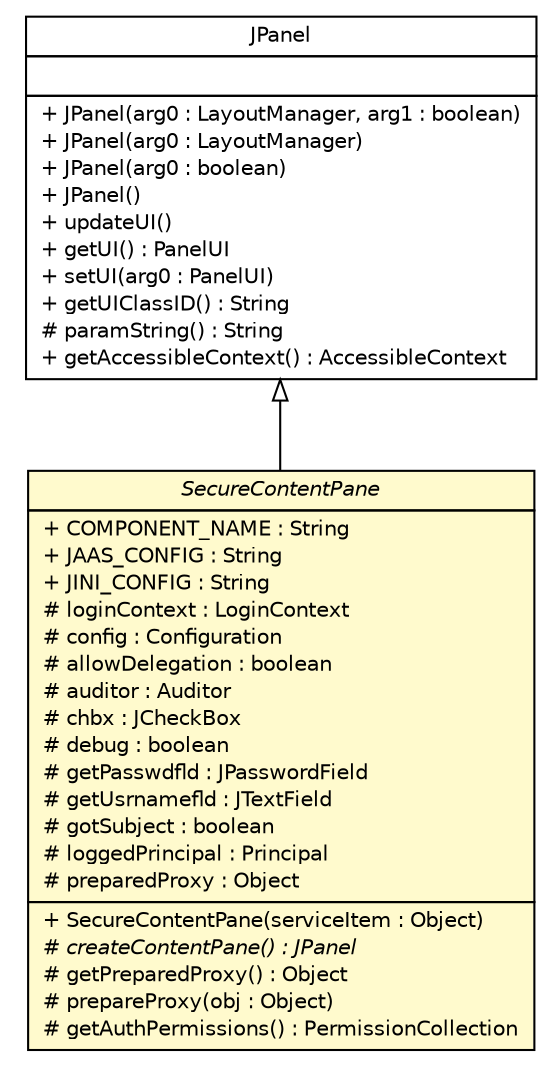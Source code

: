 #!/usr/local/bin/dot
#
# Class diagram 
# Generated by UMLGraph version R5_6 (http://www.umlgraph.org/)
#

digraph G {
	edge [fontname="Helvetica",fontsize=10,labelfontname="Helvetica",labelfontsize=10];
	node [fontname="Helvetica",fontsize=10,shape=plaintext];
	nodesep=0.25;
	ranksep=0.5;
	// sorcer.security.ui.SecureContentPane
	c286741 [label=<<table title="sorcer.security.ui.SecureContentPane" border="0" cellborder="1" cellspacing="0" cellpadding="2" port="p" bgcolor="lemonChiffon" href="./SecureContentPane.html">
		<tr><td><table border="0" cellspacing="0" cellpadding="1">
<tr><td align="center" balign="center"><font face="Helvetica-Oblique"> SecureContentPane </font></td></tr>
		</table></td></tr>
		<tr><td><table border="0" cellspacing="0" cellpadding="1">
<tr><td align="left" balign="left"> + COMPONENT_NAME : String </td></tr>
<tr><td align="left" balign="left"> + JAAS_CONFIG : String </td></tr>
<tr><td align="left" balign="left"> + JINI_CONFIG : String </td></tr>
<tr><td align="left" balign="left"> # loginContext : LoginContext </td></tr>
<tr><td align="left" balign="left"> # config : Configuration </td></tr>
<tr><td align="left" balign="left"> # allowDelegation : boolean </td></tr>
<tr><td align="left" balign="left"> # auditor : Auditor </td></tr>
<tr><td align="left" balign="left"> # chbx : JCheckBox </td></tr>
<tr><td align="left" balign="left"> # debug : boolean </td></tr>
<tr><td align="left" balign="left"> # getPasswdfld : JPasswordField </td></tr>
<tr><td align="left" balign="left"> # getUsrnamefld : JTextField </td></tr>
<tr><td align="left" balign="left"> # gotSubject : boolean </td></tr>
<tr><td align="left" balign="left"> # loggedPrincipal : Principal </td></tr>
<tr><td align="left" balign="left"> # preparedProxy : Object </td></tr>
		</table></td></tr>
		<tr><td><table border="0" cellspacing="0" cellpadding="1">
<tr><td align="left" balign="left"> + SecureContentPane(serviceItem : Object) </td></tr>
<tr><td align="left" balign="left"><font face="Helvetica-Oblique" point-size="10.0"> # createContentPane() : JPanel </font></td></tr>
<tr><td align="left" balign="left"> # getPreparedProxy() : Object </td></tr>
<tr><td align="left" balign="left"> # prepareProxy(obj : Object) </td></tr>
<tr><td align="left" balign="left"> # getAuthPermissions() : PermissionCollection </td></tr>
		</table></td></tr>
		</table>>, URL="./SecureContentPane.html", fontname="Helvetica", fontcolor="black", fontsize=10.0];
	//sorcer.security.ui.SecureContentPane extends javax.swing.JPanel
	c286912:p -> c286741:p [dir=back,arrowtail=empty];
	// javax.swing.JPanel
	c286912 [label=<<table title="javax.swing.JPanel" border="0" cellborder="1" cellspacing="0" cellpadding="2" port="p" href="http://docs.oracle.com/javase/7/docs/api/javax/swing/JPanel.html">
		<tr><td><table border="0" cellspacing="0" cellpadding="1">
<tr><td align="center" balign="center"> JPanel </td></tr>
		</table></td></tr>
		<tr><td><table border="0" cellspacing="0" cellpadding="1">
<tr><td align="left" balign="left">  </td></tr>
		</table></td></tr>
		<tr><td><table border="0" cellspacing="0" cellpadding="1">
<tr><td align="left" balign="left"> + JPanel(arg0 : LayoutManager, arg1 : boolean) </td></tr>
<tr><td align="left" balign="left"> + JPanel(arg0 : LayoutManager) </td></tr>
<tr><td align="left" balign="left"> + JPanel(arg0 : boolean) </td></tr>
<tr><td align="left" balign="left"> + JPanel() </td></tr>
<tr><td align="left" balign="left"> + updateUI() </td></tr>
<tr><td align="left" balign="left"> + getUI() : PanelUI </td></tr>
<tr><td align="left" balign="left"> + setUI(arg0 : PanelUI) </td></tr>
<tr><td align="left" balign="left"> + getUIClassID() : String </td></tr>
<tr><td align="left" balign="left"> # paramString() : String </td></tr>
<tr><td align="left" balign="left"> + getAccessibleContext() : AccessibleContext </td></tr>
		</table></td></tr>
		</table>>, URL="http://docs.oracle.com/javase/7/docs/api/javax/swing/JPanel.html", fontname="Helvetica", fontcolor="black", fontsize=10.0];
}

